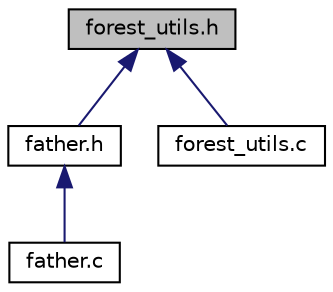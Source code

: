 digraph "forest_utils.h"
{
 // INTERACTIVE_SVG=YES
 // LATEX_PDF_SIZE
  edge [fontname="Helvetica",fontsize="10",labelfontname="Helvetica",labelfontsize="10"];
  node [fontname="Helvetica",fontsize="10",shape=record];
  Node1 [label="forest_utils.h",height=0.2,width=0.4,color="black", fillcolor="grey75", style="filled", fontcolor="black",tooltip="This sub-module will handle all forest related functions."];
  Node1 -> Node2 [dir="back",color="midnightblue",fontsize="10",style="solid",fontname="Helvetica"];
  Node2 [label="father.h",height=0.2,width=0.4,color="black", fillcolor="white", style="filled",URL="$father_8h.html",tooltip="Father header file."];
  Node2 -> Node3 [dir="back",color="midnightblue",fontsize="10",style="solid",fontname="Helvetica"];
  Node3 [label="father.c",height=0.2,width=0.4,color="black", fillcolor="white", style="filled",URL="$father_8c.html",tooltip="Father program is the entry program for Ex1. To accomplish the task described in EX1 instruction,..."];
  Node1 -> Node4 [dir="back",color="midnightblue",fontsize="10",style="solid",fontname="Helvetica"];
  Node4 [label="forest_utils.c",height=0.2,width=0.4,color="black", fillcolor="white", style="filled",URL="$forest__utils_8c.html",tooltip="Holds all forest related functions. Allows to go through the forest and change each cell to the next ..."];
}
